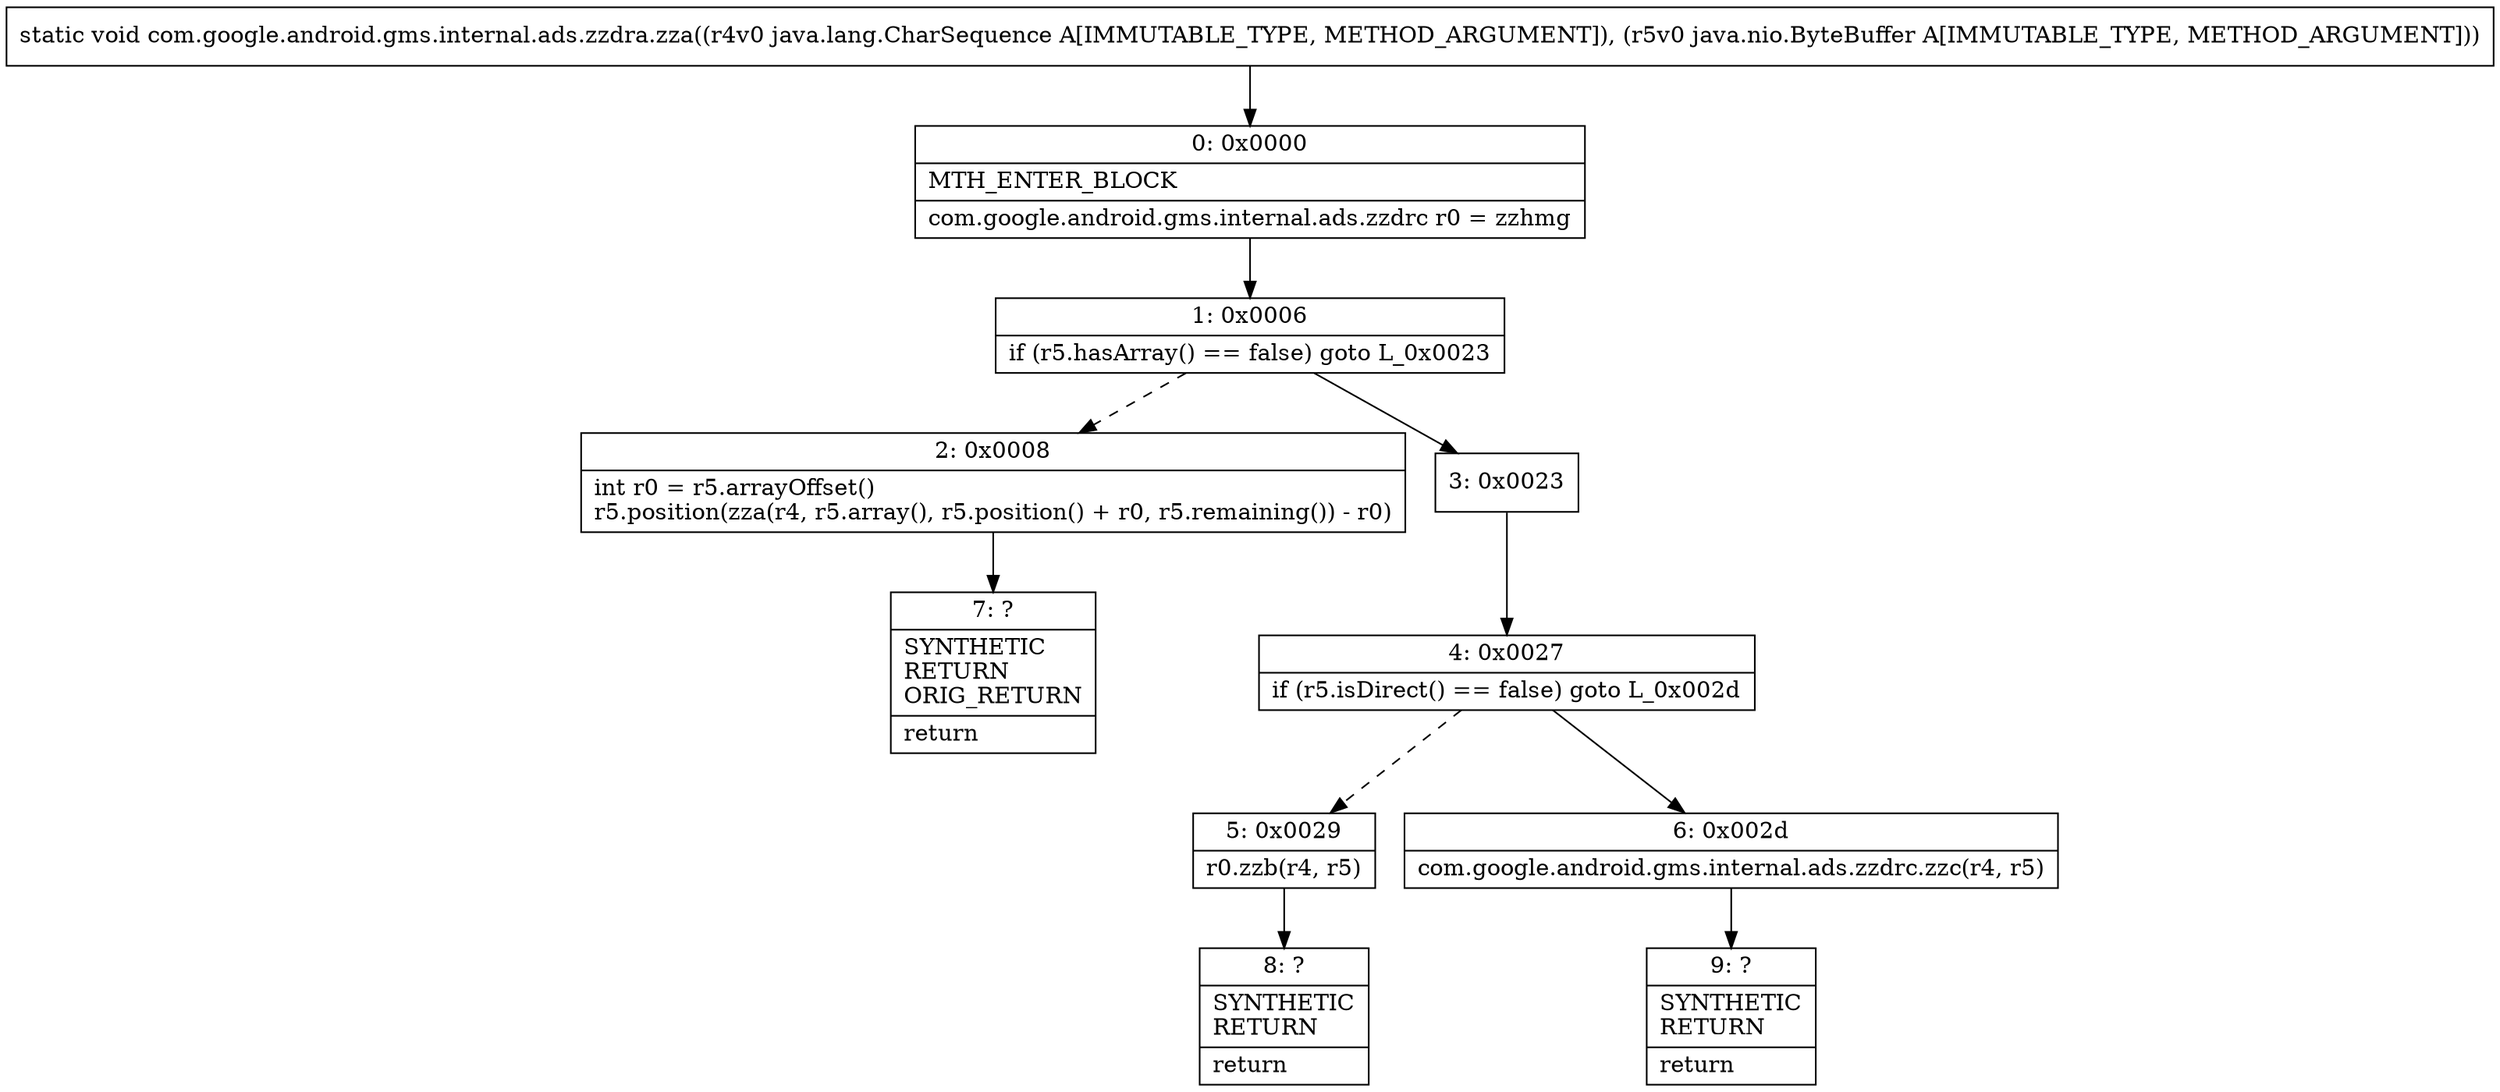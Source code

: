 digraph "CFG forcom.google.android.gms.internal.ads.zzdra.zza(Ljava\/lang\/CharSequence;Ljava\/nio\/ByteBuffer;)V" {
Node_0 [shape=record,label="{0\:\ 0x0000|MTH_ENTER_BLOCK\l|com.google.android.gms.internal.ads.zzdrc r0 = zzhmg\l}"];
Node_1 [shape=record,label="{1\:\ 0x0006|if (r5.hasArray() == false) goto L_0x0023\l}"];
Node_2 [shape=record,label="{2\:\ 0x0008|int r0 = r5.arrayOffset()\lr5.position(zza(r4, r5.array(), r5.position() + r0, r5.remaining()) \- r0)\l}"];
Node_3 [shape=record,label="{3\:\ 0x0023}"];
Node_4 [shape=record,label="{4\:\ 0x0027|if (r5.isDirect() == false) goto L_0x002d\l}"];
Node_5 [shape=record,label="{5\:\ 0x0029|r0.zzb(r4, r5)\l}"];
Node_6 [shape=record,label="{6\:\ 0x002d|com.google.android.gms.internal.ads.zzdrc.zzc(r4, r5)\l}"];
Node_7 [shape=record,label="{7\:\ ?|SYNTHETIC\lRETURN\lORIG_RETURN\l|return\l}"];
Node_8 [shape=record,label="{8\:\ ?|SYNTHETIC\lRETURN\l|return\l}"];
Node_9 [shape=record,label="{9\:\ ?|SYNTHETIC\lRETURN\l|return\l}"];
MethodNode[shape=record,label="{static void com.google.android.gms.internal.ads.zzdra.zza((r4v0 java.lang.CharSequence A[IMMUTABLE_TYPE, METHOD_ARGUMENT]), (r5v0 java.nio.ByteBuffer A[IMMUTABLE_TYPE, METHOD_ARGUMENT])) }"];
MethodNode -> Node_0;
Node_0 -> Node_1;
Node_1 -> Node_2[style=dashed];
Node_1 -> Node_3;
Node_2 -> Node_7;
Node_3 -> Node_4;
Node_4 -> Node_5[style=dashed];
Node_4 -> Node_6;
Node_5 -> Node_8;
Node_6 -> Node_9;
}

